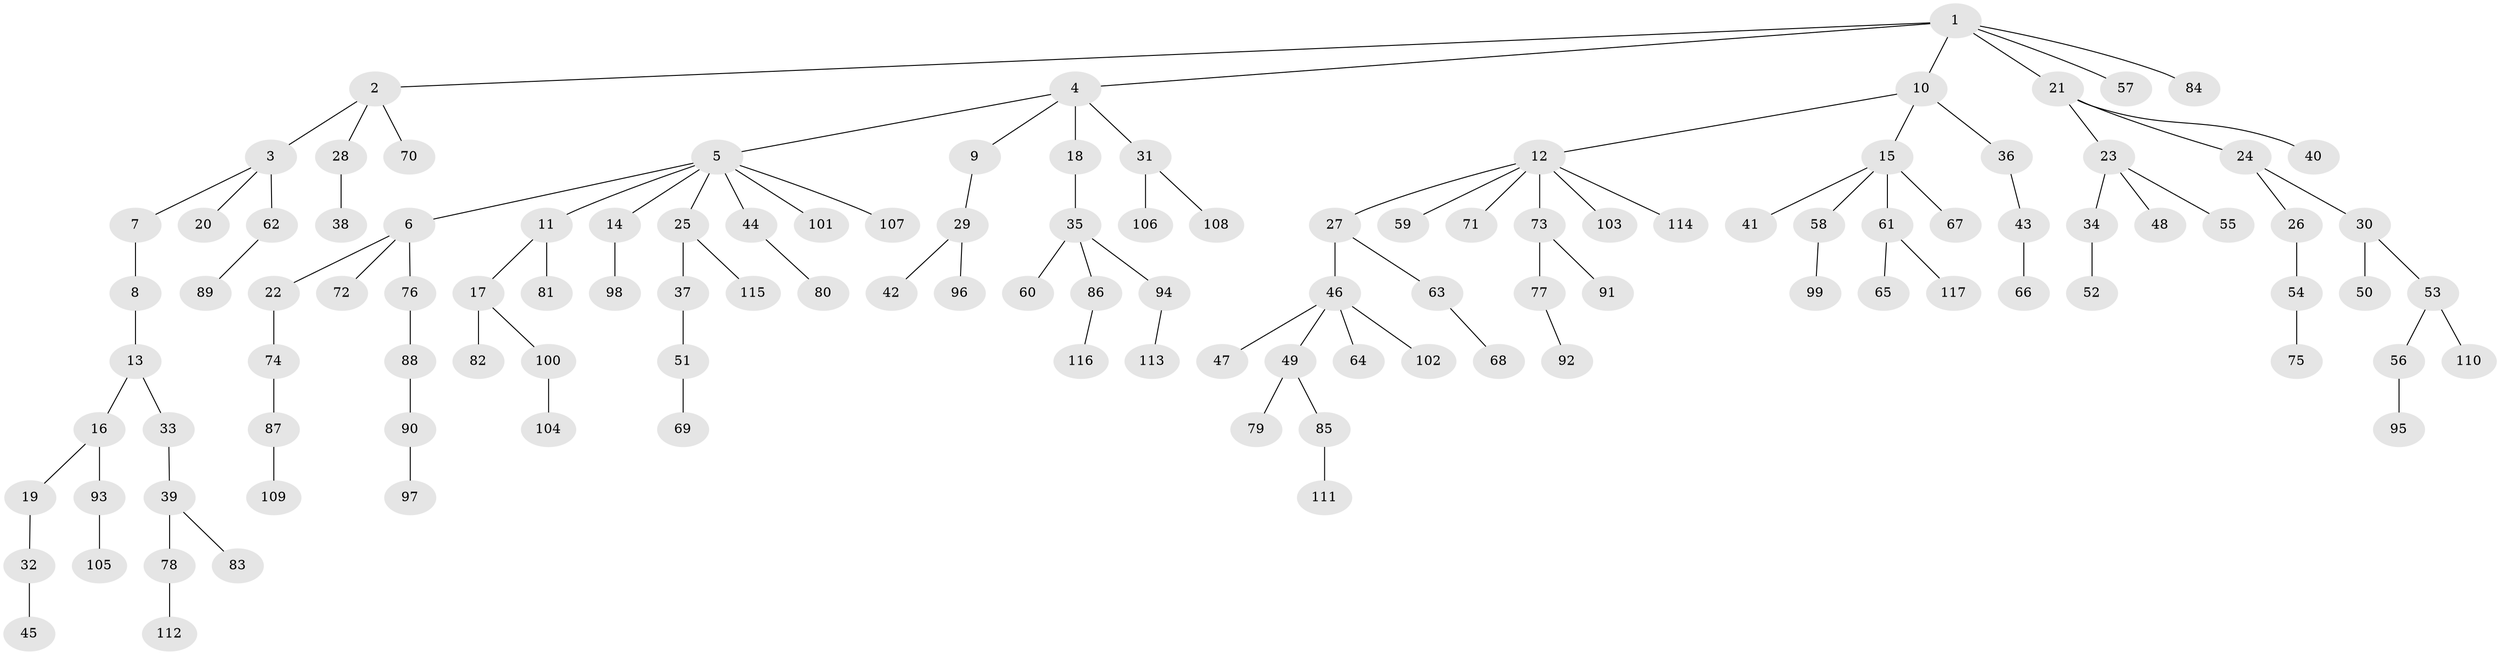 // Generated by graph-tools (version 1.1) at 2025/15/03/09/25 04:15:25]
// undirected, 117 vertices, 116 edges
graph export_dot {
graph [start="1"]
  node [color=gray90,style=filled];
  1;
  2;
  3;
  4;
  5;
  6;
  7;
  8;
  9;
  10;
  11;
  12;
  13;
  14;
  15;
  16;
  17;
  18;
  19;
  20;
  21;
  22;
  23;
  24;
  25;
  26;
  27;
  28;
  29;
  30;
  31;
  32;
  33;
  34;
  35;
  36;
  37;
  38;
  39;
  40;
  41;
  42;
  43;
  44;
  45;
  46;
  47;
  48;
  49;
  50;
  51;
  52;
  53;
  54;
  55;
  56;
  57;
  58;
  59;
  60;
  61;
  62;
  63;
  64;
  65;
  66;
  67;
  68;
  69;
  70;
  71;
  72;
  73;
  74;
  75;
  76;
  77;
  78;
  79;
  80;
  81;
  82;
  83;
  84;
  85;
  86;
  87;
  88;
  89;
  90;
  91;
  92;
  93;
  94;
  95;
  96;
  97;
  98;
  99;
  100;
  101;
  102;
  103;
  104;
  105;
  106;
  107;
  108;
  109;
  110;
  111;
  112;
  113;
  114;
  115;
  116;
  117;
  1 -- 2;
  1 -- 4;
  1 -- 10;
  1 -- 21;
  1 -- 57;
  1 -- 84;
  2 -- 3;
  2 -- 28;
  2 -- 70;
  3 -- 7;
  3 -- 20;
  3 -- 62;
  4 -- 5;
  4 -- 9;
  4 -- 18;
  4 -- 31;
  5 -- 6;
  5 -- 11;
  5 -- 14;
  5 -- 25;
  5 -- 44;
  5 -- 101;
  5 -- 107;
  6 -- 22;
  6 -- 72;
  6 -- 76;
  7 -- 8;
  8 -- 13;
  9 -- 29;
  10 -- 12;
  10 -- 15;
  10 -- 36;
  11 -- 17;
  11 -- 81;
  12 -- 27;
  12 -- 59;
  12 -- 71;
  12 -- 73;
  12 -- 103;
  12 -- 114;
  13 -- 16;
  13 -- 33;
  14 -- 98;
  15 -- 41;
  15 -- 58;
  15 -- 61;
  15 -- 67;
  16 -- 19;
  16 -- 93;
  17 -- 82;
  17 -- 100;
  18 -- 35;
  19 -- 32;
  21 -- 23;
  21 -- 24;
  21 -- 40;
  22 -- 74;
  23 -- 34;
  23 -- 48;
  23 -- 55;
  24 -- 26;
  24 -- 30;
  25 -- 37;
  25 -- 115;
  26 -- 54;
  27 -- 46;
  27 -- 63;
  28 -- 38;
  29 -- 42;
  29 -- 96;
  30 -- 50;
  30 -- 53;
  31 -- 106;
  31 -- 108;
  32 -- 45;
  33 -- 39;
  34 -- 52;
  35 -- 60;
  35 -- 86;
  35 -- 94;
  36 -- 43;
  37 -- 51;
  39 -- 78;
  39 -- 83;
  43 -- 66;
  44 -- 80;
  46 -- 47;
  46 -- 49;
  46 -- 64;
  46 -- 102;
  49 -- 79;
  49 -- 85;
  51 -- 69;
  53 -- 56;
  53 -- 110;
  54 -- 75;
  56 -- 95;
  58 -- 99;
  61 -- 65;
  61 -- 117;
  62 -- 89;
  63 -- 68;
  73 -- 77;
  73 -- 91;
  74 -- 87;
  76 -- 88;
  77 -- 92;
  78 -- 112;
  85 -- 111;
  86 -- 116;
  87 -- 109;
  88 -- 90;
  90 -- 97;
  93 -- 105;
  94 -- 113;
  100 -- 104;
}
